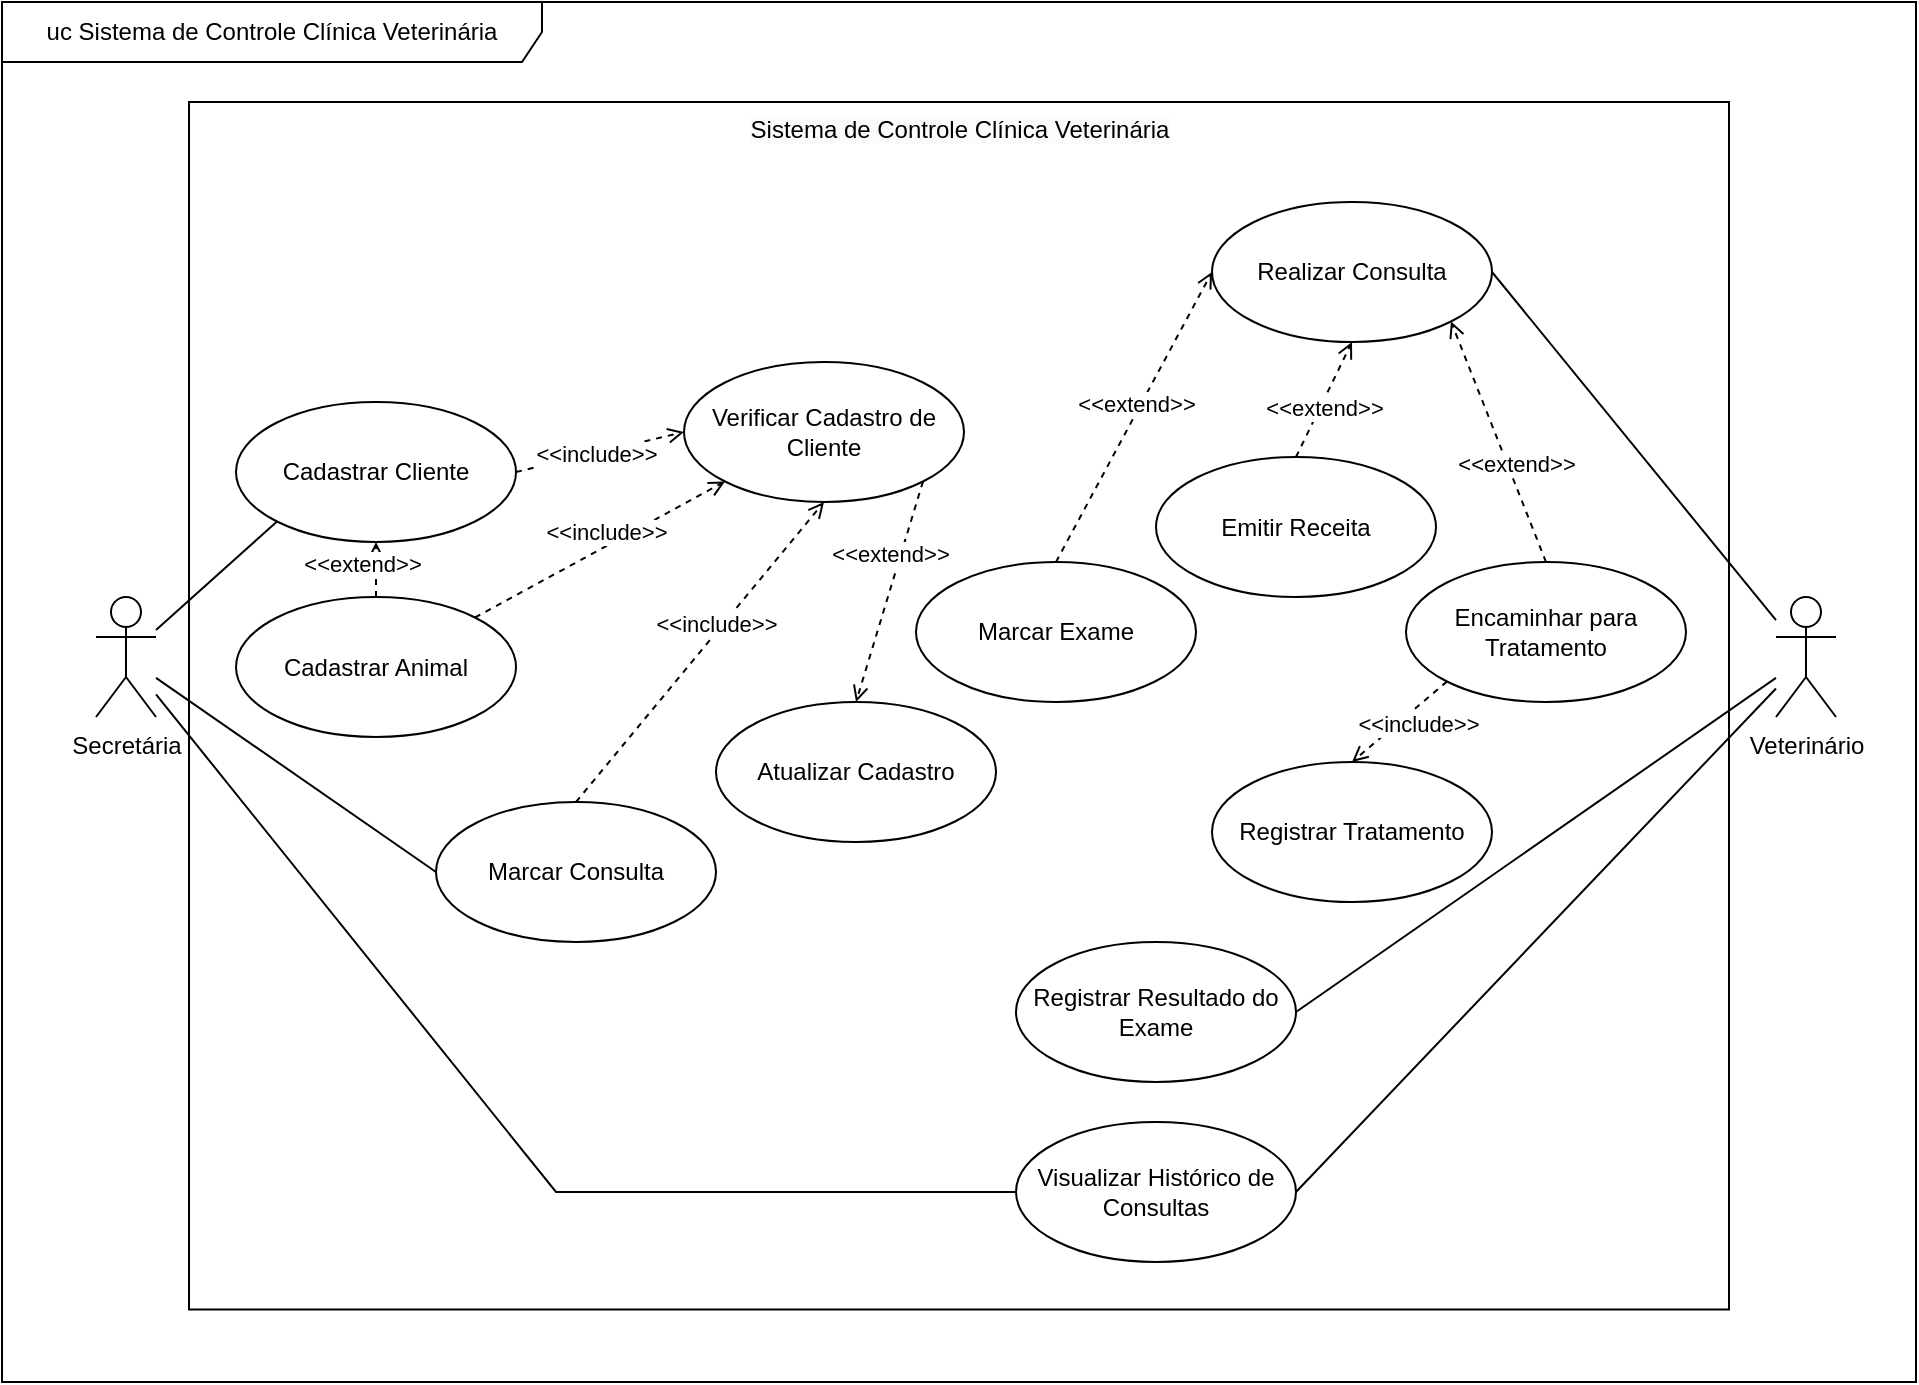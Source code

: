<mxfile version="22.1.7" type="github">
  <diagram name="Página-1" id="01Xk7Bp4QnYqnkWpoMOx">
    <mxGraphModel dx="1257" dy="711" grid="1" gridSize="10" guides="1" tooltips="1" connect="1" arrows="1" fold="1" page="1" pageScale="1" pageWidth="827" pageHeight="1169" math="0" shadow="0">
      <root>
        <mxCell id="0" />
        <mxCell id="1" parent="0" />
        <mxCell id="FFpbOJQuNYy9sZldtp6s-5" value="&lt;span style=&quot;color: rgb(0, 0, 0); font-family: Helvetica; font-size: 12px; font-style: normal; font-variant-ligatures: normal; font-variant-caps: normal; font-weight: 400; letter-spacing: normal; orphans: 2; text-indent: 0px; text-transform: none; widows: 2; word-spacing: 0px; -webkit-text-stroke-width: 0px; background-color: rgb(251, 251, 251); text-decoration-thickness: initial; text-decoration-style: initial; text-decoration-color: initial; float: none; display: inline !important;&quot;&gt;Sistema de Controle Clínica Veterinária&lt;/span&gt;" style="html=1;whiteSpace=wrap;align=center;verticalAlign=top;" parent="1" vertex="1">
          <mxGeometry x="443.5" y="290" width="770" height="603.75" as="geometry" />
        </mxCell>
        <mxCell id="FFpbOJQuNYy9sZldtp6s-2" value="Veterinário" style="shape=umlActor;verticalLabelPosition=bottom;verticalAlign=top;html=1;align=center;" parent="1" vertex="1">
          <mxGeometry x="1237" y="537.5" width="30" height="60" as="geometry" />
        </mxCell>
        <mxCell id="FFpbOJQuNYy9sZldtp6s-3" value="Cadastrar Animal" style="ellipse;whiteSpace=wrap;html=1;align=center;" parent="1" vertex="1">
          <mxGeometry x="467" y="537.5" width="140" height="70" as="geometry" />
        </mxCell>
        <mxCell id="FFpbOJQuNYy9sZldtp6s-4" value="uc Sistema de Controle Clínica Veterinária" style="shape=umlFrame;whiteSpace=wrap;html=1;pointerEvents=0;width=270;height=30;align=center;" parent="1" vertex="1">
          <mxGeometry x="350" y="240" width="957" height="690" as="geometry" />
        </mxCell>
        <mxCell id="FFpbOJQuNYy9sZldtp6s-6" value="Secretária" style="shape=umlActor;verticalLabelPosition=bottom;verticalAlign=top;html=1;align=center;" parent="1" vertex="1">
          <mxGeometry x="397" y="537.5" width="30" height="60" as="geometry" />
        </mxCell>
        <mxCell id="FFpbOJQuNYy9sZldtp6s-8" value="Atualizar Cadastro" style="ellipse;whiteSpace=wrap;html=1;verticalAlign=middle;align=center;" parent="1" vertex="1">
          <mxGeometry x="707" y="590" width="140" height="70" as="geometry" />
        </mxCell>
        <mxCell id="FFpbOJQuNYy9sZldtp6s-24" style="rounded=0;orthogonalLoop=1;jettySize=auto;html=1;exitX=0;exitY=1;exitDx=0;exitDy=0;endArrow=none;endFill=0;align=center;" parent="1" source="FFpbOJQuNYy9sZldtp6s-9" target="FFpbOJQuNYy9sZldtp6s-6" edge="1">
          <mxGeometry relative="1" as="geometry">
            <mxPoint x="437" y="352.5" as="targetPoint" />
          </mxGeometry>
        </mxCell>
        <mxCell id="FFpbOJQuNYy9sZldtp6s-9" value="Cadastrar Cliente" style="ellipse;whiteSpace=wrap;html=1;align=center;" parent="1" vertex="1">
          <mxGeometry x="467" y="440" width="140" height="70" as="geometry" />
        </mxCell>
        <mxCell id="FFpbOJQuNYy9sZldtp6s-10" value="Marcar Consulta" style="ellipse;whiteSpace=wrap;html=1;align=center;" parent="1" vertex="1">
          <mxGeometry x="567" y="640" width="140" height="70" as="geometry" />
        </mxCell>
        <mxCell id="FFpbOJQuNYy9sZldtp6s-11" value="Marcar Exame" style="ellipse;whiteSpace=wrap;html=1;align=center;" parent="1" vertex="1">
          <mxGeometry x="807" y="520" width="140" height="70" as="geometry" />
        </mxCell>
        <mxCell id="FFpbOJQuNYy9sZldtp6s-35" style="rounded=0;orthogonalLoop=1;jettySize=auto;html=1;exitX=1;exitY=0.5;exitDx=0;exitDy=0;endArrow=none;endFill=0;align=center;" parent="1" source="FFpbOJQuNYy9sZldtp6s-12" target="FFpbOJQuNYy9sZldtp6s-2" edge="1">
          <mxGeometry relative="1" as="geometry" />
        </mxCell>
        <mxCell id="FFpbOJQuNYy9sZldtp6s-12" value="Registrar Resultado do Exame" style="ellipse;whiteSpace=wrap;html=1;align=center;" parent="1" vertex="1">
          <mxGeometry x="857" y="710" width="140" height="70" as="geometry" />
        </mxCell>
        <mxCell id="FFpbOJQuNYy9sZldtp6s-13" value="Emitir Receita" style="ellipse;whiteSpace=wrap;html=1;align=center;" parent="1" vertex="1">
          <mxGeometry x="927" y="467.5" width="140" height="70" as="geometry" />
        </mxCell>
        <mxCell id="FFpbOJQuNYy9sZldtp6s-14" value="Encaminhar para Tratamento" style="ellipse;whiteSpace=wrap;html=1;align=center;" parent="1" vertex="1">
          <mxGeometry x="1052" y="520" width="140" height="70" as="geometry" />
        </mxCell>
        <mxCell id="FFpbOJQuNYy9sZldtp6s-28" style="rounded=0;orthogonalLoop=1;jettySize=auto;html=1;exitX=0;exitY=0.5;exitDx=0;exitDy=0;endArrow=none;endFill=0;align=center;" parent="1" source="FFpbOJQuNYy9sZldtp6s-16" target="FFpbOJQuNYy9sZldtp6s-6" edge="1">
          <mxGeometry relative="1" as="geometry">
            <Array as="points">
              <mxPoint x="627" y="835" />
            </Array>
          </mxGeometry>
        </mxCell>
        <mxCell id="FFpbOJQuNYy9sZldtp6s-31" style="rounded=0;orthogonalLoop=1;jettySize=auto;html=1;exitX=1;exitY=0.5;exitDx=0;exitDy=0;endArrow=none;endFill=0;align=center;" parent="1" source="FFpbOJQuNYy9sZldtp6s-16" target="FFpbOJQuNYy9sZldtp6s-2" edge="1">
          <mxGeometry relative="1" as="geometry" />
        </mxCell>
        <mxCell id="FFpbOJQuNYy9sZldtp6s-16" value="Visualizar Histórico de Consultas" style="ellipse;whiteSpace=wrap;html=1;align=center;" parent="1" vertex="1">
          <mxGeometry x="857" y="800" width="140" height="70" as="geometry" />
        </mxCell>
        <mxCell id="FFpbOJQuNYy9sZldtp6s-27" style="rounded=0;orthogonalLoop=1;jettySize=auto;html=1;exitX=0;exitY=0.5;exitDx=0;exitDy=0;endArrow=none;endFill=0;align=center;" parent="1" source="FFpbOJQuNYy9sZldtp6s-10" target="FFpbOJQuNYy9sZldtp6s-6" edge="1">
          <mxGeometry relative="1" as="geometry">
            <mxPoint x="437" y="382.5" as="targetPoint" />
          </mxGeometry>
        </mxCell>
        <mxCell id="FFpbOJQuNYy9sZldtp6s-38" value="&amp;lt;&amp;lt;extend&amp;gt;&amp;gt;" style="html=1;verticalAlign=bottom;labelBackgroundColor=default;endArrow=open;endFill=0;dashed=1;rounded=0;exitX=0.5;exitY=0;exitDx=0;exitDy=0;entryX=0.5;entryY=1;entryDx=0;entryDy=0;align=center;" parent="1" source="FFpbOJQuNYy9sZldtp6s-13" target="FFpbOJQuNYy9sZldtp6s-44" edge="1">
          <mxGeometry x="-0.365" y="-6" width="160" relative="1" as="geometry">
            <mxPoint x="542" y="712.5" as="sourcePoint" />
            <mxPoint x="702" y="712.5" as="targetPoint" />
            <mxPoint as="offset" />
          </mxGeometry>
        </mxCell>
        <mxCell id="FFpbOJQuNYy9sZldtp6s-46" style="rounded=0;orthogonalLoop=1;jettySize=auto;html=1;exitX=1;exitY=0.5;exitDx=0;exitDy=0;endArrow=none;endFill=0;align=center;" parent="1" source="FFpbOJQuNYy9sZldtp6s-44" target="FFpbOJQuNYy9sZldtp6s-2" edge="1">
          <mxGeometry relative="1" as="geometry" />
        </mxCell>
        <mxCell id="FFpbOJQuNYy9sZldtp6s-44" value="Realizar Consulta" style="ellipse;whiteSpace=wrap;html=1;align=center;" parent="1" vertex="1">
          <mxGeometry x="955" y="340" width="140" height="70" as="geometry" />
        </mxCell>
        <mxCell id="FFpbOJQuNYy9sZldtp6s-45" value="&amp;lt;&amp;lt;extend&amp;gt;&amp;gt;" style="html=1;verticalAlign=bottom;labelBackgroundColor=default;endArrow=open;endFill=0;dashed=1;rounded=0;entryX=0;entryY=0.5;entryDx=0;entryDy=0;exitX=0.5;exitY=0;exitDx=0;exitDy=0;align=center;" parent="1" source="FFpbOJQuNYy9sZldtp6s-11" target="FFpbOJQuNYy9sZldtp6s-44" edge="1">
          <mxGeometry x="-0.021" y="-2" width="160" relative="1" as="geometry">
            <mxPoint x="862" y="560" as="sourcePoint" />
            <mxPoint x="1022" y="560" as="targetPoint" />
            <mxPoint as="offset" />
          </mxGeometry>
        </mxCell>
        <mxCell id="FFpbOJQuNYy9sZldtp6s-47" value="&amp;lt;&amp;lt;extend&amp;gt;&amp;gt;" style="html=1;verticalAlign=bottom;labelBackgroundColor=default;endArrow=open;endFill=0;dashed=1;rounded=0;exitX=0.5;exitY=0;exitDx=0;exitDy=0;entryX=1;entryY=1;entryDx=0;entryDy=0;align=center;" parent="1" source="FFpbOJQuNYy9sZldtp6s-14" target="FFpbOJQuNYy9sZldtp6s-44" edge="1">
          <mxGeometry x="-0.339" y="-1" width="160" relative="1" as="geometry">
            <mxPoint x="862" y="560" as="sourcePoint" />
            <mxPoint x="1022" y="560" as="targetPoint" />
            <mxPoint as="offset" />
          </mxGeometry>
        </mxCell>
        <mxCell id="FFpbOJQuNYy9sZldtp6s-56" value="Registrar Tratamento" style="ellipse;whiteSpace=wrap;html=1;align=center;" parent="1" vertex="1">
          <mxGeometry x="955" y="620" width="140" height="70" as="geometry" />
        </mxCell>
        <mxCell id="FFpbOJQuNYy9sZldtp6s-58" value="&amp;lt;&amp;lt;include&amp;gt;&amp;gt;" style="html=1;verticalAlign=bottom;labelBackgroundColor=default;endArrow=open;endFill=0;dashed=1;rounded=0;exitX=0;exitY=1;exitDx=0;exitDy=0;entryX=0.5;entryY=0;entryDx=0;entryDy=0;align=center;" parent="1" source="FFpbOJQuNYy9sZldtp6s-14" target="FFpbOJQuNYy9sZldtp6s-56" edge="1">
          <mxGeometry x="0.008" y="13" width="160" relative="1" as="geometry">
            <mxPoint x="862" y="560" as="sourcePoint" />
            <mxPoint x="1022" y="560" as="targetPoint" />
            <mxPoint x="1" as="offset" />
          </mxGeometry>
        </mxCell>
        <mxCell id="FFpbOJQuNYy9sZldtp6s-60" value="&amp;lt;&amp;lt;include&amp;gt;&amp;gt;" style="html=1;verticalAlign=bottom;labelBackgroundColor=default;endArrow=open;endFill=0;dashed=1;rounded=0;entryX=0;entryY=1;entryDx=0;entryDy=0;exitX=1;exitY=0;exitDx=0;exitDy=0;align=center;" parent="1" source="FFpbOJQuNYy9sZldtp6s-3" target="FFpbOJQuNYy9sZldtp6s-62" edge="1">
          <mxGeometry x="0.035" y="-2" width="160" relative="1" as="geometry">
            <mxPoint x="888" y="590" as="sourcePoint" />
            <mxPoint x="840" y="630" as="targetPoint" />
            <mxPoint as="offset" />
            <Array as="points" />
          </mxGeometry>
        </mxCell>
        <mxCell id="FFpbOJQuNYy9sZldtp6s-62" value="Verificar Cadastro de Cliente" style="ellipse;whiteSpace=wrap;html=1;align=center;" parent="1" vertex="1">
          <mxGeometry x="691" y="420" width="140" height="70" as="geometry" />
        </mxCell>
        <mxCell id="FFpbOJQuNYy9sZldtp6s-64" value="&amp;lt;&amp;lt;include&amp;gt;&amp;gt;" style="html=1;verticalAlign=bottom;labelBackgroundColor=default;endArrow=open;endFill=0;dashed=1;rounded=0;entryX=0.5;entryY=1;entryDx=0;entryDy=0;exitX=0.5;exitY=0;exitDx=0;exitDy=0;align=center;" parent="1" source="FFpbOJQuNYy9sZldtp6s-10" target="FFpbOJQuNYy9sZldtp6s-62" edge="1">
          <mxGeometry x="0.092" y="-3" width="160" relative="1" as="geometry">
            <mxPoint x="657" y="630" as="sourcePoint" />
            <mxPoint x="773" y="550" as="targetPoint" />
            <mxPoint as="offset" />
            <Array as="points" />
          </mxGeometry>
        </mxCell>
        <mxCell id="FFpbOJQuNYy9sZldtp6s-65" value="&amp;lt;&amp;lt;extend&amp;gt;&amp;gt;" style="html=1;verticalAlign=bottom;labelBackgroundColor=default;endArrow=open;endFill=0;dashed=1;rounded=0;entryX=0.5;entryY=0;entryDx=0;entryDy=0;exitX=1;exitY=1;exitDx=0;exitDy=0;align=center;" parent="1" source="FFpbOJQuNYy9sZldtp6s-62" target="FFpbOJQuNYy9sZldtp6s-8" edge="1">
          <mxGeometry x="-0.17" y="-3" width="160" relative="1" as="geometry">
            <mxPoint x="767" y="668" as="sourcePoint" />
            <mxPoint x="795" y="510" as="targetPoint" />
            <mxPoint as="offset" />
          </mxGeometry>
        </mxCell>
        <mxCell id="q2g5Qw2sh3xrsxrx29LS-2" value="&amp;lt;&amp;lt;extend&amp;gt;&amp;gt;" style="html=1;verticalAlign=bottom;labelBackgroundColor=default;endArrow=open;endFill=0;dashed=1;rounded=0;exitX=0.5;exitY=0;exitDx=0;exitDy=0;entryX=0.5;entryY=1;entryDx=0;entryDy=0;align=center;" edge="1" parent="1" source="FFpbOJQuNYy9sZldtp6s-3" target="FFpbOJQuNYy9sZldtp6s-9">
          <mxGeometry x="-0.412" y="7" width="160" relative="1" as="geometry">
            <mxPoint x="707" y="580" as="sourcePoint" />
            <mxPoint x="867" y="580" as="targetPoint" />
            <mxPoint as="offset" />
          </mxGeometry>
        </mxCell>
        <mxCell id="q2g5Qw2sh3xrsxrx29LS-3" value="&amp;lt;&amp;lt;include&amp;gt;&amp;gt;" style="html=1;verticalAlign=bottom;labelBackgroundColor=default;endArrow=open;endFill=0;dashed=1;rounded=0;entryX=0;entryY=0.5;entryDx=0;entryDy=0;exitX=1;exitY=0.5;exitDx=0;exitDy=0;align=center;" edge="1" parent="1" source="FFpbOJQuNYy9sZldtp6s-9" target="FFpbOJQuNYy9sZldtp6s-62">
          <mxGeometry x="-0.099" y="-9" width="160" relative="1" as="geometry">
            <mxPoint x="607" y="570" as="sourcePoint" />
            <mxPoint x="721" y="490" as="targetPoint" />
            <mxPoint as="offset" />
            <Array as="points" />
          </mxGeometry>
        </mxCell>
      </root>
    </mxGraphModel>
  </diagram>
</mxfile>
